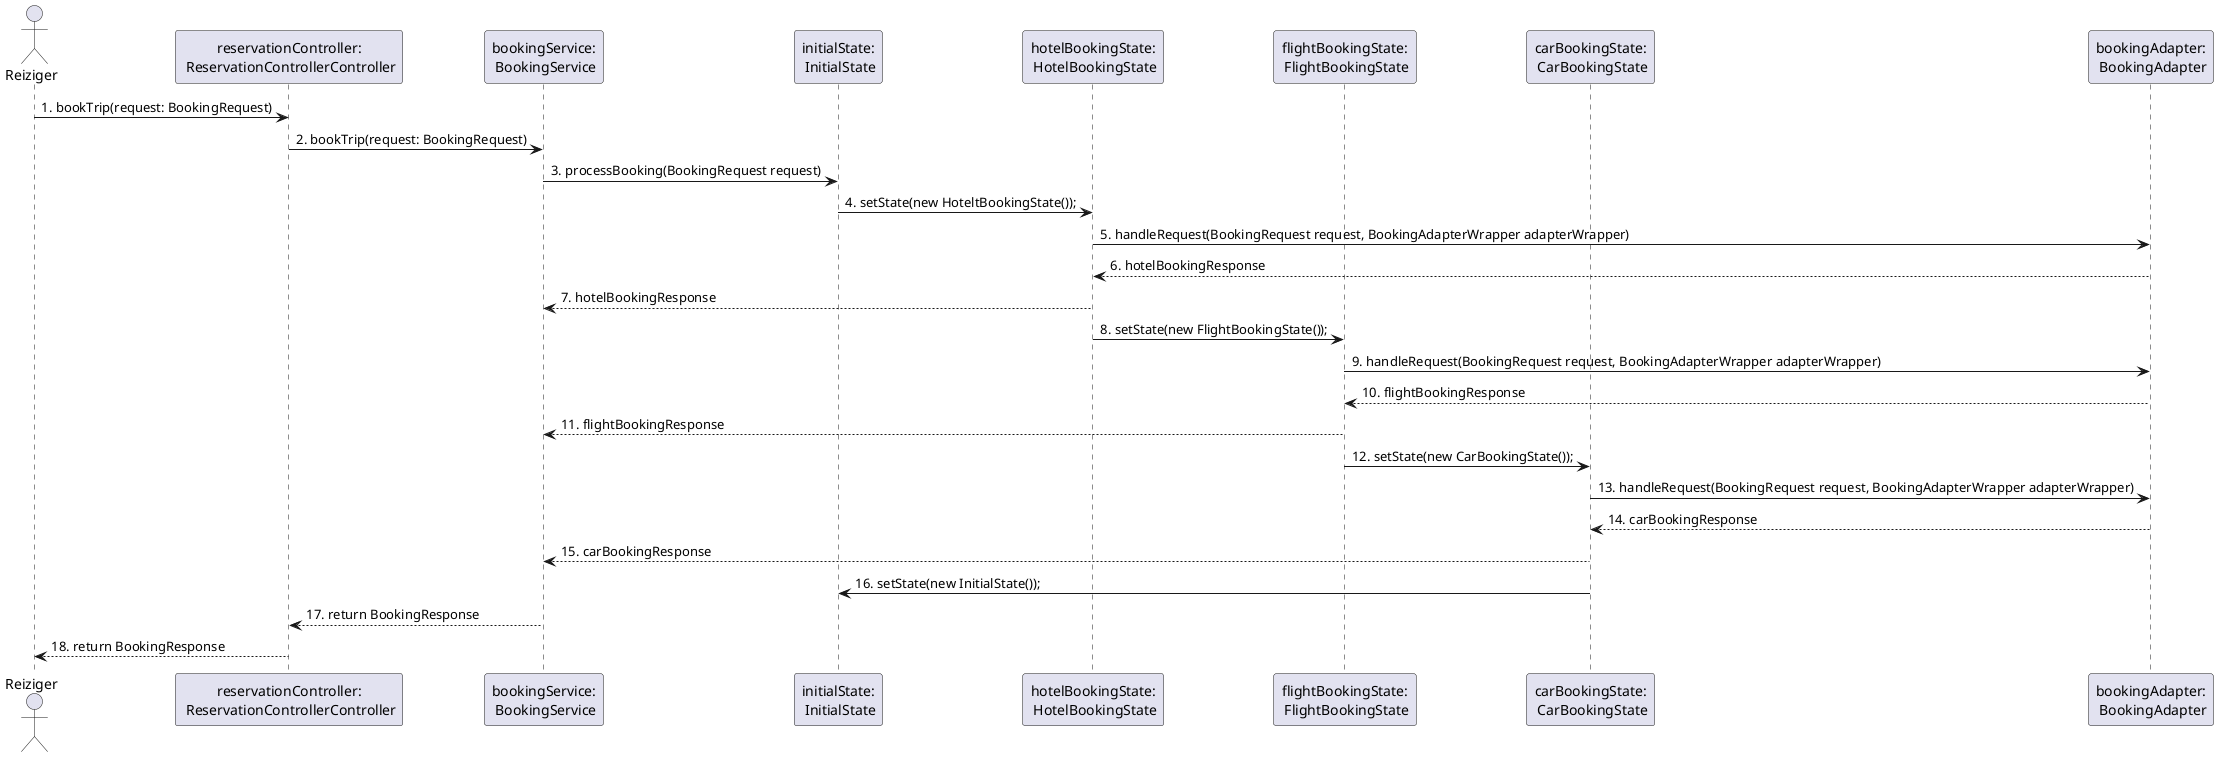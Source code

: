@startuml
actor reiziger as "Reiziger"
participant reservationController AS "reservationController:\n ReservationControllerController"
participant bookingService AS "bookingService:\n BookingService"
participant initialState AS "initialState:\n InitialState"
participant hotelBookingState AS "hotelBookingState:\n HotelBookingState"
participant flightBookingState AS "flightBookingState:\n FlightBookingState"
participant carBookingState AS "carBookingState:\n CarBookingState"
participant bookingAdapter AS "bookingAdapter:\n BookingAdapter"

reiziger -> reservationController: 1. bookTrip(request: BookingRequest)
reservationController -> bookingService: 2. bookTrip(request: BookingRequest)

bookingService -> initialState: 3. processBooking(BookingRequest request)

initialState -> hotelBookingState: 4. setState(new HoteltBookingState());
hotelBookingState -> bookingAdapter: 5. handleRequest(BookingRequest request, BookingAdapterWrapper adapterWrapper)
bookingAdapter --> hotelBookingState: 6. hotelBookingResponse
hotelBookingState --> bookingService: 7. hotelBookingResponse

hotelBookingState -> flightBookingState: 8. setState(new FlightBookingState());
flightBookingState -> bookingAdapter: 9. handleRequest(BookingRequest request, BookingAdapterWrapper adapterWrapper)
bookingAdapter --> flightBookingState: 10. flightBookingResponse
flightBookingState --> bookingService: 11. flightBookingResponse

flightBookingState -> carBookingState: 12. setState(new CarBookingState());
carBookingState -> bookingAdapter: 13. handleRequest(BookingRequest request, BookingAdapterWrapper adapterWrapper)
bookingAdapter --> carBookingState: 14. carBookingResponse
carBookingState --> bookingService: 15. carBookingResponse

carBookingState -> initialState: 16. setState(new InitialState());
bookingService --> reservationController: 17. return BookingResponse
reservationController --> reiziger: 18. return BookingResponse
@enduml
